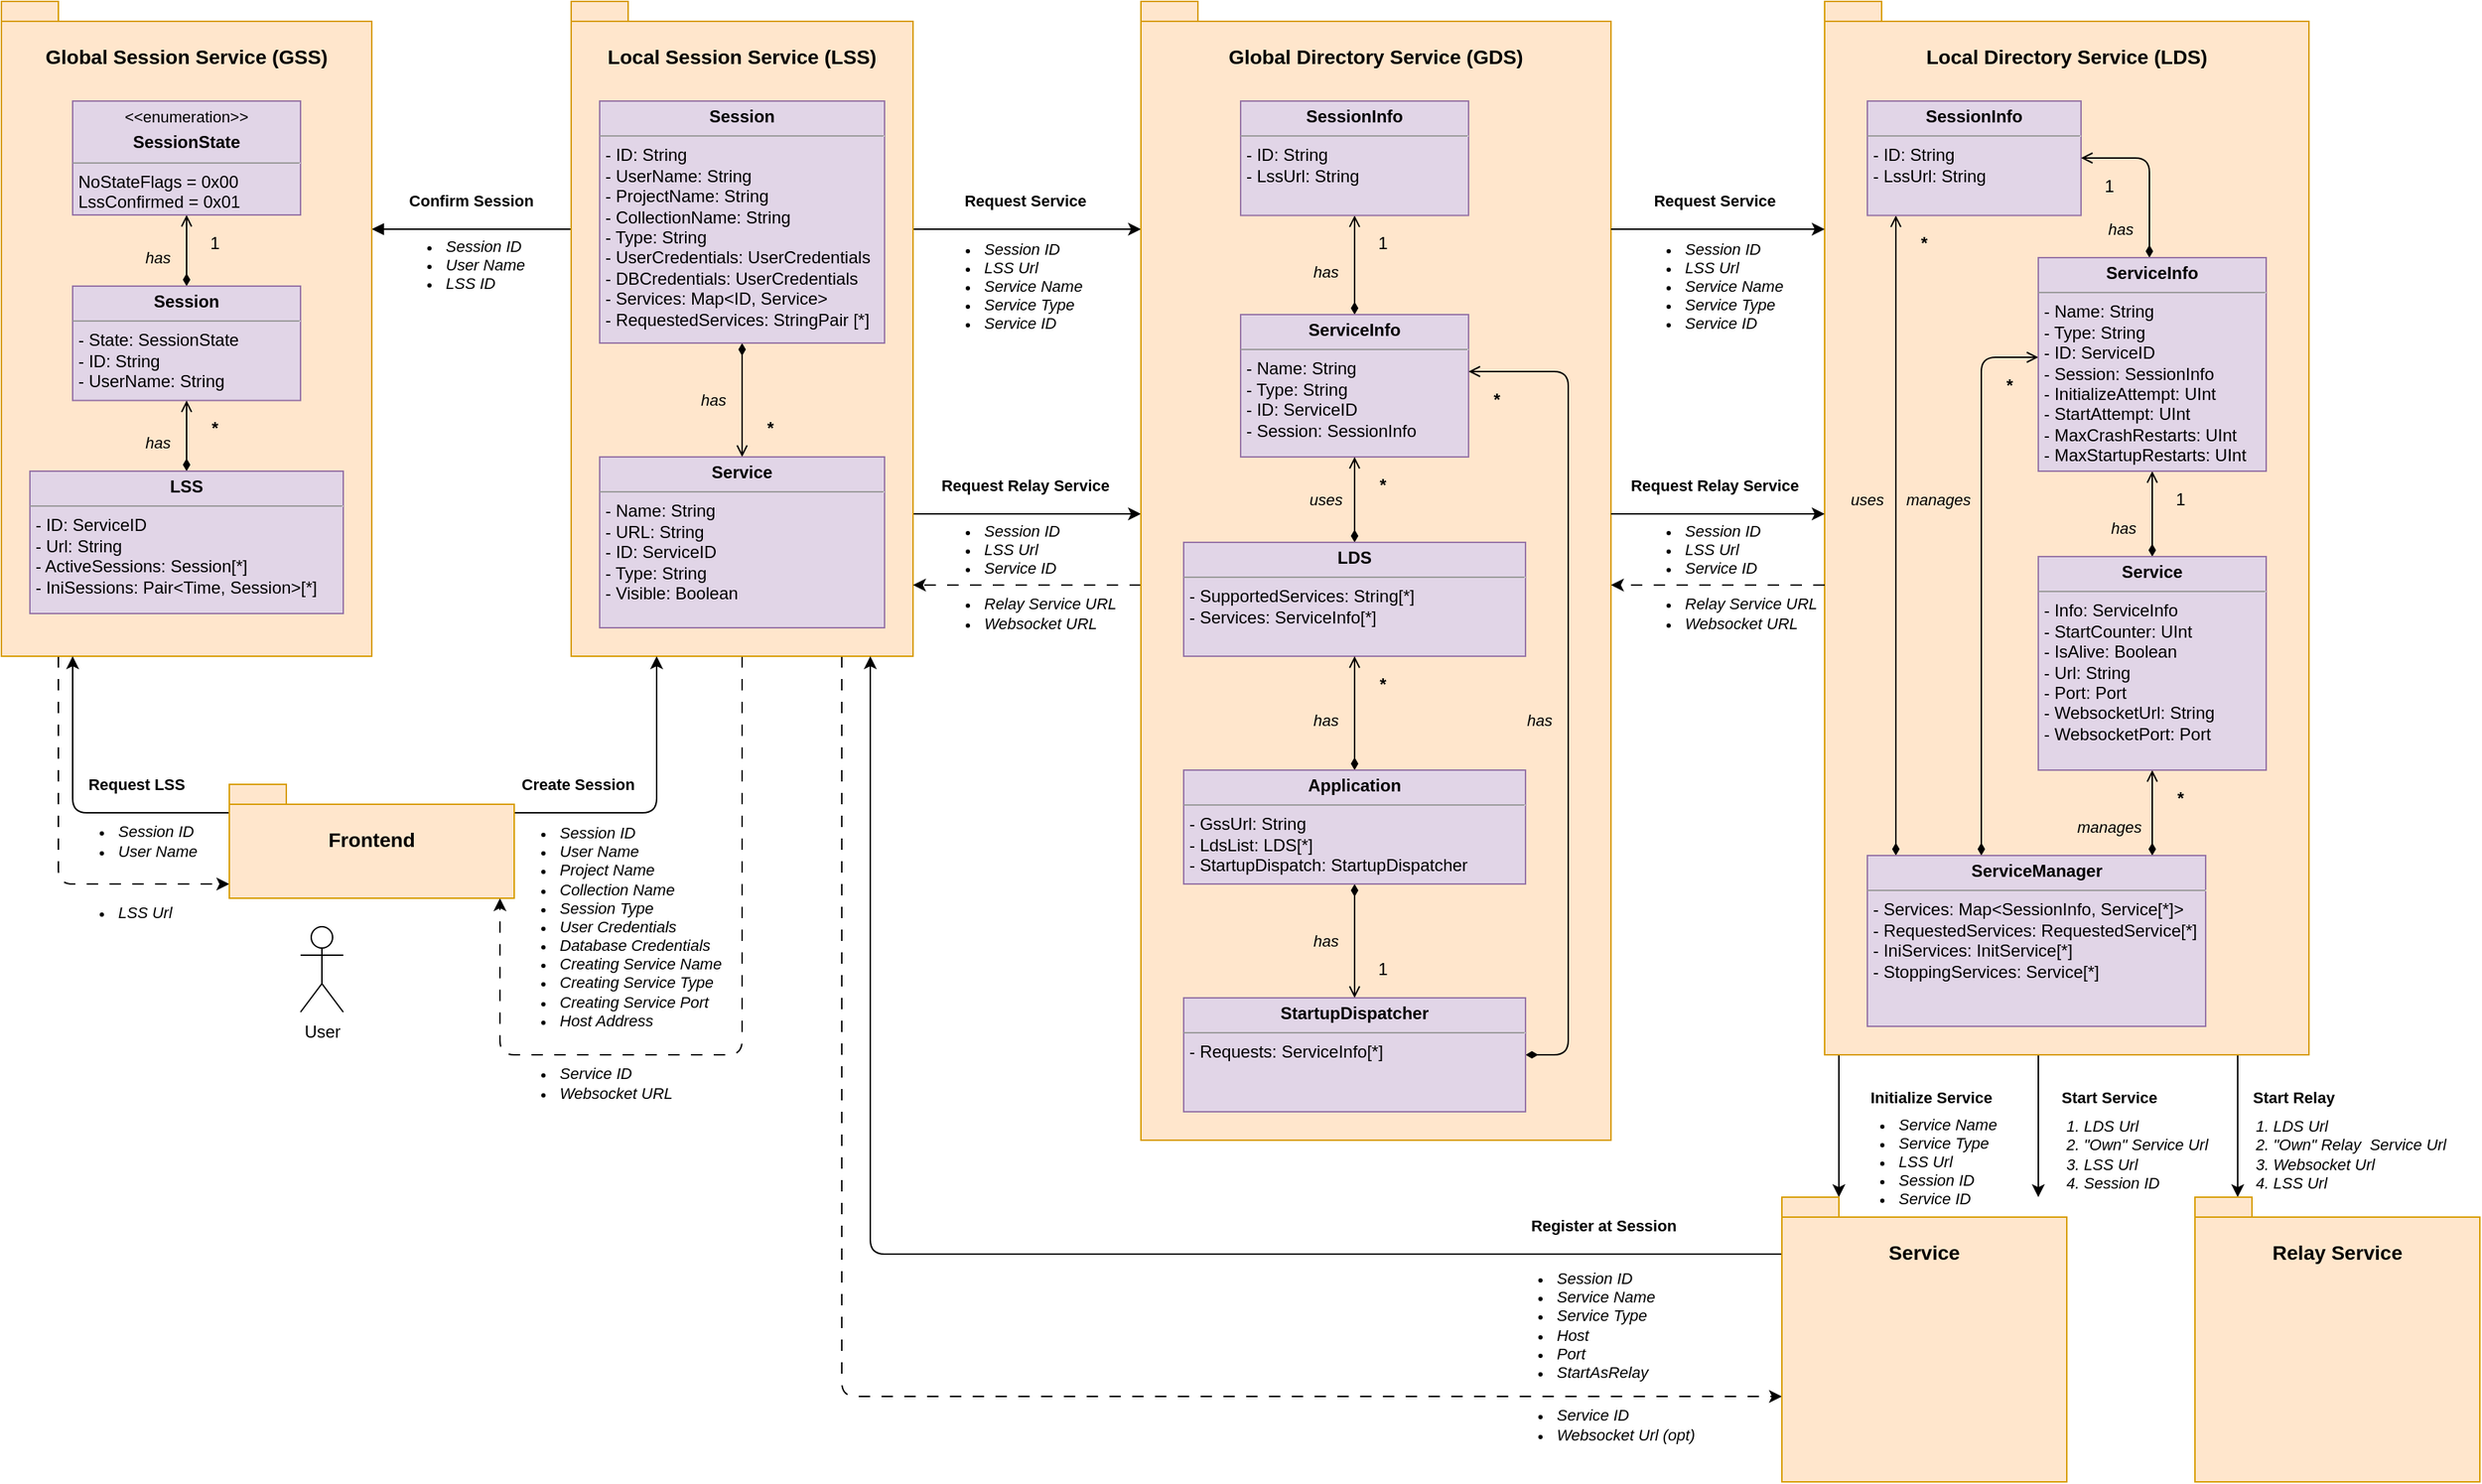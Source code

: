 <mxfile version="27.0.9">
  <diagram name="Page-1" id="Zl_I9-IAChLKUPDeEVS-">
    <mxGraphModel dx="2946" dy="1209" grid="1" gridSize="10" guides="1" tooltips="1" connect="1" arrows="1" fold="1" page="1" pageScale="1" pageWidth="1654" pageHeight="1169" math="0" shadow="0">
      <root>
        <mxCell id="0" />
        <mxCell id="1" parent="0" />
        <mxCell id="qYWw9UYQeMKu6ul-sRUe-88" style="edgeStyle=orthogonalEdgeStyle;rounded=0;orthogonalLoop=1;jettySize=auto;html=1;endArrow=block;endFill=1;" parent="1" source="qYWw9UYQeMKu6ul-sRUe-14" target="qYWw9UYQeMKu6ul-sRUe-49" edge="1">
          <mxGeometry relative="1" as="geometry">
            <Array as="points">
              <mxPoint x="370" y="200" />
              <mxPoint x="370" y="200" />
            </Array>
          </mxGeometry>
        </mxCell>
        <mxCell id="qYWw9UYQeMKu6ul-sRUe-102" style="edgeStyle=orthogonalEdgeStyle;rounded=0;orthogonalLoop=1;jettySize=auto;html=1;" parent="1" source="qYWw9UYQeMKu6ul-sRUe-14" target="qYWw9UYQeMKu6ul-sRUe-87" edge="1">
          <mxGeometry relative="1" as="geometry">
            <Array as="points">
              <mxPoint x="770" y="200" />
              <mxPoint x="770" y="200" />
            </Array>
          </mxGeometry>
        </mxCell>
        <mxCell id="qYWw9UYQeMKu6ul-sRUe-105" style="edgeStyle=orthogonalEdgeStyle;rounded=0;orthogonalLoop=1;jettySize=auto;html=1;" parent="1" source="qYWw9UYQeMKu6ul-sRUe-14" target="qYWw9UYQeMKu6ul-sRUe-87" edge="1">
          <mxGeometry relative="1" as="geometry">
            <Array as="points">
              <mxPoint x="780" y="400" />
              <mxPoint x="780" y="400" />
            </Array>
          </mxGeometry>
        </mxCell>
        <mxCell id="qYWw9UYQeMKu6ul-sRUe-110" style="edgeStyle=orthogonalEdgeStyle;rounded=1;orthogonalLoop=1;jettySize=auto;html=1;curved=0;dashed=1;dashPattern=8 8;" parent="1" source="qYWw9UYQeMKu6ul-sRUe-14" target="qYWw9UYQeMKu6ul-sRUe-93" edge="1">
          <mxGeometry relative="1" as="geometry">
            <Array as="points">
              <mxPoint x="560" y="780" />
              <mxPoint x="390" y="780" />
            </Array>
          </mxGeometry>
        </mxCell>
        <mxCell id="qYWw9UYQeMKu6ul-sRUe-140" style="edgeStyle=orthogonalEdgeStyle;rounded=1;orthogonalLoop=1;jettySize=auto;html=1;curved=0;dashed=1;dashPattern=8 8;" parent="1" source="qYWw9UYQeMKu6ul-sRUe-14" target="qYWw9UYQeMKu6ul-sRUe-116" edge="1">
          <mxGeometry relative="1" as="geometry">
            <Array as="points">
              <mxPoint x="630" y="1020" />
            </Array>
          </mxGeometry>
        </mxCell>
        <mxCell id="qYWw9UYQeMKu6ul-sRUe-14" value="&lt;h3&gt;Local Session Service (LSS)&lt;/h3&gt;" style="shape=folder;fontStyle=1;spacingTop=10;tabWidth=40;tabHeight=14;tabPosition=left;html=1;whiteSpace=wrap;connectable=1;allowArrows=1;rotatable=0;fillColor=#ffe6cc;strokeColor=#d79b00;container=1;align=center;verticalAlign=top;recursiveResize=0;" parent="1" vertex="1">
          <mxGeometry x="440" y="40" width="240" height="460" as="geometry">
            <mxRectangle x="320" y="360" width="90" height="40" as="alternateBounds" />
          </mxGeometry>
        </mxCell>
        <mxCell id="qYWw9UYQeMKu6ul-sRUe-12" style="edgeStyle=orthogonalEdgeStyle;rounded=0;orthogonalLoop=1;jettySize=auto;html=1;startArrow=diamondThin;startFill=1;endArrow=open;endFill=0;" parent="qYWw9UYQeMKu6ul-sRUe-14" source="qYWw9UYQeMKu6ul-sRUe-10" target="qYWw9UYQeMKu6ul-sRUe-11" edge="1">
          <mxGeometry relative="1" as="geometry" />
        </mxCell>
        <mxCell id="qYWw9UYQeMKu6ul-sRUe-10" value="&lt;p style=&quot;margin:0px;margin-top:4px;text-align:center;&quot;&gt;&lt;b&gt;Session&lt;/b&gt;&lt;/p&gt;&lt;hr size=&quot;1&quot;&gt;&lt;p style=&quot;margin:0px;margin-left:4px;&quot;&gt;- ID: String&lt;/p&gt;&lt;p style=&quot;margin:0px;margin-left:4px;&quot;&gt;- UserName: String&lt;/p&gt;&lt;p style=&quot;margin:0px;margin-left:4px;&quot;&gt;- ProjectName: String&lt;/p&gt;&lt;p style=&quot;margin:0px;margin-left:4px;&quot;&gt;- CollectionName: String&lt;/p&gt;&lt;p style=&quot;margin:0px;margin-left:4px;&quot;&gt;- Type: String&lt;/p&gt;&lt;p style=&quot;margin:0px;margin-left:4px;&quot;&gt;- UserCredentials: UserCredentials&lt;/p&gt;&lt;p style=&quot;margin:0px;margin-left:4px;&quot;&gt;- DBCredentials: UserCredentials&lt;/p&gt;&lt;p style=&quot;margin:0px;margin-left:4px;&quot;&gt;- Services: Map&amp;lt;ID, Service&amp;gt;&lt;/p&gt;&lt;p style=&quot;margin:0px;margin-left:4px;&quot;&gt;- RequestedServices: StringPair [*]&lt;/p&gt;" style="verticalAlign=top;align=left;overflow=fill;fontSize=12;fontFamily=Helvetica;html=1;fillColor=#e1d5e7;strokeColor=#9673a6;" parent="qYWw9UYQeMKu6ul-sRUe-14" vertex="1">
          <mxGeometry x="20" y="70" width="200" height="170" as="geometry" />
        </mxCell>
        <mxCell id="qYWw9UYQeMKu6ul-sRUe-11" value="&lt;p style=&quot;margin:0px;margin-top:4px;text-align:center;&quot;&gt;&lt;b&gt;Service&lt;/b&gt;&lt;/p&gt;&lt;hr size=&quot;1&quot;&gt;&lt;p style=&quot;margin:0px;margin-left:4px;&quot;&gt;- Name: String&lt;/p&gt;&lt;p style=&quot;margin:0px;margin-left:4px;&quot;&gt;- URL: String&lt;/p&gt;&lt;p style=&quot;margin:0px;margin-left:4px;&quot;&gt;- ID: ServiceID&lt;/p&gt;&lt;p style=&quot;margin:0px;margin-left:4px;&quot;&gt;- Type: String&lt;/p&gt;&lt;p style=&quot;margin:0px;margin-left:4px;&quot;&gt;- Visible: Boolean&lt;/p&gt;" style="verticalAlign=top;align=left;overflow=fill;fontSize=12;fontFamily=Helvetica;html=1;fillColor=#e1d5e7;strokeColor=#9673a6;" parent="qYWw9UYQeMKu6ul-sRUe-14" vertex="1">
          <mxGeometry x="20" y="320" width="200" height="120" as="geometry" />
        </mxCell>
        <mxCell id="qYWw9UYQeMKu6ul-sRUe-13" value="*" style="text;html=1;align=center;verticalAlign=middle;whiteSpace=wrap;rounded=0;fontStyle=1;connectable=0;allowArrows=0;" parent="qYWw9UYQeMKu6ul-sRUe-14" vertex="1">
          <mxGeometry x="120" y="280" width="40" height="40" as="geometry" />
        </mxCell>
        <mxCell id="qYWw9UYQeMKu6ul-sRUe-52" value="has" style="text;html=1;align=center;verticalAlign=middle;whiteSpace=wrap;rounded=0;fontStyle=2;fontSize=11;connectable=0;allowArrows=0;" parent="qYWw9UYQeMKu6ul-sRUe-14" vertex="1">
          <mxGeometry x="80" y="260" width="40" height="40" as="geometry" />
        </mxCell>
        <mxCell id="qYWw9UYQeMKu6ul-sRUe-128" style="edgeStyle=orthogonalEdgeStyle;rounded=0;orthogonalLoop=1;jettySize=auto;html=1;" parent="1" source="qYWw9UYQeMKu6ul-sRUe-17" target="qYWw9UYQeMKu6ul-sRUe-125" edge="1">
          <mxGeometry relative="1" as="geometry">
            <Array as="points">
              <mxPoint x="1610" y="830" />
              <mxPoint x="1610" y="830" />
            </Array>
          </mxGeometry>
        </mxCell>
        <mxCell id="qYWw9UYQeMKu6ul-sRUe-131" style="edgeStyle=orthogonalEdgeStyle;rounded=0;orthogonalLoop=1;jettySize=auto;html=1;" parent="1" target="qYWw9UYQeMKu6ul-sRUe-116" edge="1">
          <mxGeometry relative="1" as="geometry">
            <Array as="points">
              <mxPoint x="1470" y="830" />
              <mxPoint x="1470" y="830" />
            </Array>
            <mxPoint x="1470" y="780.0" as="sourcePoint" />
          </mxGeometry>
        </mxCell>
        <mxCell id="qYWw9UYQeMKu6ul-sRUe-134" style="edgeStyle=orthogonalEdgeStyle;rounded=0;orthogonalLoop=1;jettySize=auto;html=1;" parent="1" target="qYWw9UYQeMKu6ul-sRUe-116" edge="1">
          <mxGeometry relative="1" as="geometry">
            <Array as="points">
              <mxPoint x="1330" y="850" />
              <mxPoint x="1330" y="850" />
            </Array>
            <mxPoint x="1330" y="780.0" as="sourcePoint" />
          </mxGeometry>
        </mxCell>
        <mxCell id="qYWw9UYQeMKu6ul-sRUe-17" value="&lt;h3&gt;Local Directory Service (LDS)&lt;/h3&gt;" style="shape=folder;fontStyle=1;spacingTop=10;tabWidth=40;tabHeight=14;tabPosition=left;html=1;whiteSpace=wrap;connectable=1;allowArrows=1;rotatable=0;fillColor=#ffe6cc;strokeColor=#d79b00;container=1;align=center;verticalAlign=top;recursiveResize=0;" parent="1" vertex="1">
          <mxGeometry x="1320" y="40" width="340" height="740" as="geometry">
            <mxRectangle x="640" y="480" width="90" height="40" as="alternateBounds" />
          </mxGeometry>
        </mxCell>
        <mxCell id="qYWw9UYQeMKu6ul-sRUe-36" style="edgeStyle=orthogonalEdgeStyle;rounded=0;orthogonalLoop=1;jettySize=auto;html=1;endArrow=open;endFill=0;startArrow=diamondThin;startFill=1;" parent="qYWw9UYQeMKu6ul-sRUe-17" source="qYWw9UYQeMKu6ul-sRUe-16" target="qYWw9UYQeMKu6ul-sRUe-21" edge="1">
          <mxGeometry relative="1" as="geometry">
            <Array as="points">
              <mxPoint x="50" y="370" />
              <mxPoint x="50" y="370" />
            </Array>
          </mxGeometry>
        </mxCell>
        <mxCell id="qYWw9UYQeMKu6ul-sRUe-46" style="edgeStyle=orthogonalEdgeStyle;rounded=1;orthogonalLoop=1;jettySize=auto;html=1;curved=0;endArrow=open;endFill=0;startArrow=diamondThin;startFill=1;" parent="qYWw9UYQeMKu6ul-sRUe-17" source="qYWw9UYQeMKu6ul-sRUe-16" target="qYWw9UYQeMKu6ul-sRUe-20" edge="1">
          <mxGeometry relative="1" as="geometry">
            <Array as="points">
              <mxPoint x="230" y="560" />
              <mxPoint x="230" y="560" />
            </Array>
          </mxGeometry>
        </mxCell>
        <mxCell id="sDvyvLX_Nb_g6T9yKzD2-3" style="edgeStyle=orthogonalEdgeStyle;rounded=1;orthogonalLoop=1;jettySize=auto;html=1;curved=0;startArrow=diamondThin;startFill=1;endArrow=open;endFill=0;" parent="qYWw9UYQeMKu6ul-sRUe-17" source="qYWw9UYQeMKu6ul-sRUe-16" target="qYWw9UYQeMKu6ul-sRUe-22" edge="1">
          <mxGeometry relative="1" as="geometry">
            <Array as="points">
              <mxPoint x="110" y="250" />
            </Array>
          </mxGeometry>
        </mxCell>
        <mxCell id="qYWw9UYQeMKu6ul-sRUe-16" value="&lt;p style=&quot;margin:0px;margin-top:4px;text-align:center;&quot;&gt;&lt;b&gt;ServiceManager&lt;/b&gt;&lt;/p&gt;&lt;hr size=&quot;1&quot;&gt;&lt;p style=&quot;margin:0px;margin-left:4px;&quot;&gt;- Services: Map&amp;lt;SessionInfo, Service[*]&amp;gt;&lt;/p&gt;&lt;p style=&quot;margin:0px;margin-left:4px;&quot;&gt;- RequestedServices: RequestedService[*]&lt;/p&gt;&lt;p style=&quot;margin:0px;margin-left:4px;&quot;&gt;- IniServices: InitService[*]&lt;/p&gt;&lt;p style=&quot;margin:0px;margin-left:4px;&quot;&gt;- StoppingServices: Service[*]&lt;/p&gt;" style="verticalAlign=top;align=left;overflow=fill;fontSize=12;fontFamily=Helvetica;html=1;fillColor=#e1d5e7;strokeColor=#9673a6;" parent="qYWw9UYQeMKu6ul-sRUe-17" vertex="1">
          <mxGeometry x="30" y="600" width="237.5" height="120" as="geometry" />
        </mxCell>
        <mxCell id="qYWw9UYQeMKu6ul-sRUe-24" style="edgeStyle=orthogonalEdgeStyle;rounded=0;orthogonalLoop=1;jettySize=auto;html=1;startArrow=diamondThin;startFill=1;endArrow=open;endFill=0;" parent="qYWw9UYQeMKu6ul-sRUe-17" source="qYWw9UYQeMKu6ul-sRUe-20" target="qYWw9UYQeMKu6ul-sRUe-22" edge="1">
          <mxGeometry relative="1" as="geometry" />
        </mxCell>
        <mxCell id="qYWw9UYQeMKu6ul-sRUe-20" value="&lt;p style=&quot;margin:0px;margin-top:4px;text-align:center;&quot;&gt;&lt;b&gt;Service&lt;/b&gt;&lt;/p&gt;&lt;hr size=&quot;1&quot;&gt;&lt;p style=&quot;margin:0px;margin-left:4px;&quot;&gt;- Info: ServiceInfo&lt;/p&gt;&lt;p style=&quot;margin:0px;margin-left:4px;&quot;&gt;- StartCounter: UInt&lt;/p&gt;&lt;p style=&quot;margin:0px;margin-left:4px;&quot;&gt;- IsAlive: Boolean&lt;/p&gt;&lt;p style=&quot;margin:0px;margin-left:4px;&quot;&gt;- Url: String&lt;/p&gt;&lt;p style=&quot;margin:0px;margin-left:4px;&quot;&gt;- Port: Port&lt;/p&gt;&lt;p style=&quot;margin:0px;margin-left:4px;&quot;&gt;- WebsocketUrl: String&lt;/p&gt;&lt;p style=&quot;margin:0px;margin-left:4px;&quot;&gt;- WebsocketPort: Port&lt;/p&gt;" style="verticalAlign=top;align=left;overflow=fill;fontSize=12;fontFamily=Helvetica;html=1;fillColor=#e1d5e7;strokeColor=#9673a6;" parent="qYWw9UYQeMKu6ul-sRUe-17" vertex="1">
          <mxGeometry x="150" y="390.0" width="160" height="150" as="geometry" />
        </mxCell>
        <mxCell id="qYWw9UYQeMKu6ul-sRUe-21" value="&lt;p style=&quot;margin:0px;margin-top:4px;text-align:center;&quot;&gt;&lt;b&gt;SessionInfo&lt;/b&gt;&lt;/p&gt;&lt;hr size=&quot;1&quot;&gt;&lt;p style=&quot;margin:0px;margin-left:4px;&quot;&gt;- ID: String&lt;/p&gt;&lt;p style=&quot;margin:0px;margin-left:4px;&quot;&gt;- LssUrl: String&lt;/p&gt;" style="verticalAlign=top;align=left;overflow=fill;fontSize=12;fontFamily=Helvetica;html=1;fillColor=#e1d5e7;strokeColor=#9673a6;" parent="qYWw9UYQeMKu6ul-sRUe-17" vertex="1">
          <mxGeometry x="30" y="70" width="150" height="80.33" as="geometry" />
        </mxCell>
        <mxCell id="sDvyvLX_Nb_g6T9yKzD2-1" style="edgeStyle=orthogonalEdgeStyle;rounded=1;orthogonalLoop=1;jettySize=auto;html=1;curved=0;startArrow=diamondThin;startFill=1;endArrow=open;endFill=0;" parent="qYWw9UYQeMKu6ul-sRUe-17" source="qYWw9UYQeMKu6ul-sRUe-22" target="qYWw9UYQeMKu6ul-sRUe-21" edge="1">
          <mxGeometry relative="1" as="geometry">
            <Array as="points">
              <mxPoint x="228" y="110" />
            </Array>
          </mxGeometry>
        </mxCell>
        <mxCell id="qYWw9UYQeMKu6ul-sRUe-22" value="&lt;p style=&quot;margin:0px;margin-top:4px;text-align:center;&quot;&gt;&lt;b&gt;ServiceInfo&lt;/b&gt;&lt;/p&gt;&lt;hr size=&quot;1&quot;&gt;&lt;p style=&quot;margin:0px;margin-left:4px;&quot;&gt;- Name: String&lt;/p&gt;&lt;p style=&quot;margin:0px;margin-left:4px;&quot;&gt;- Type: String&lt;/p&gt;&lt;p style=&quot;margin:0px;margin-left:4px;&quot;&gt;- ID: ServiceID&lt;/p&gt;&lt;p style=&quot;margin:0px;margin-left:4px;&quot;&gt;- Session: SessionInfo&lt;/p&gt;&lt;p style=&quot;margin:0px;margin-left:4px;&quot;&gt;- InitializeAttempt: UInt&lt;/p&gt;&lt;p style=&quot;margin:0px;margin-left:4px;&quot;&gt;- StartAttempt: UInt&lt;/p&gt;&lt;p style=&quot;margin:0px;margin-left:4px;&quot;&gt;- MaxCrashRestarts: UInt&lt;/p&gt;&lt;p style=&quot;margin:0px;margin-left:4px;&quot;&gt;- MaxStartupRestarts: UInt&lt;/p&gt;" style="verticalAlign=top;align=left;overflow=fill;fontSize=12;fontFamily=Helvetica;html=1;fillColor=#e1d5e7;strokeColor=#9673a6;" parent="qYWw9UYQeMKu6ul-sRUe-17" vertex="1">
          <mxGeometry x="150" y="180" width="160" height="150" as="geometry" />
        </mxCell>
        <mxCell id="qYWw9UYQeMKu6ul-sRUe-32" value="has" style="text;html=1;align=center;verticalAlign=middle;whiteSpace=wrap;rounded=0;fontStyle=2;fontSize=11;connectable=0;allowArrows=0;" parent="qYWw9UYQeMKu6ul-sRUe-17" vertex="1">
          <mxGeometry x="187.5" y="140.0" width="40" height="40" as="geometry" />
        </mxCell>
        <mxCell id="qYWw9UYQeMKu6ul-sRUe-35" value="1" style="text;html=1;align=center;verticalAlign=middle;whiteSpace=wrap;rounded=0;connectable=0;allowArrows=0;" parent="qYWw9UYQeMKu6ul-sRUe-17" vertex="1">
          <mxGeometry x="180" y="110.33" width="40" height="40" as="geometry" />
        </mxCell>
        <mxCell id="qYWw9UYQeMKu6ul-sRUe-38" value="uses" style="text;html=1;align=center;verticalAlign=middle;whiteSpace=wrap;rounded=0;fontStyle=2;fontSize=11;connectable=0;allowArrows=0;" parent="qYWw9UYQeMKu6ul-sRUe-17" vertex="1">
          <mxGeometry x="10" y="330.0" width="40" height="40" as="geometry" />
        </mxCell>
        <mxCell id="qYWw9UYQeMKu6ul-sRUe-39" value="*" style="text;html=1;align=center;verticalAlign=middle;whiteSpace=wrap;rounded=0;fontStyle=1;connectable=0;allowArrows=0;" parent="qYWw9UYQeMKu6ul-sRUe-17" vertex="1">
          <mxGeometry x="50" y="150.33" width="40" height="40" as="geometry" />
        </mxCell>
        <mxCell id="qYWw9UYQeMKu6ul-sRUe-47" value="*" style="text;html=1;align=center;verticalAlign=middle;whiteSpace=wrap;rounded=0;fontStyle=1;connectable=0;allowArrows=0;" parent="qYWw9UYQeMKu6ul-sRUe-17" vertex="1">
          <mxGeometry x="230" y="540.0" width="40" height="40" as="geometry" />
        </mxCell>
        <mxCell id="qYWw9UYQeMKu6ul-sRUe-48" value="manages" style="text;html=1;align=center;verticalAlign=middle;whiteSpace=wrap;rounded=0;fontStyle=2;fontSize=11;connectable=0;allowArrows=0;" parent="qYWw9UYQeMKu6ul-sRUe-17" vertex="1">
          <mxGeometry x="170" y="560.0" width="60" height="40" as="geometry" />
        </mxCell>
        <mxCell id="sDvyvLX_Nb_g6T9yKzD2-4" value="manages" style="text;html=1;align=center;verticalAlign=middle;whiteSpace=wrap;rounded=0;fontStyle=2;fontSize=11;connectable=0;allowArrows=0;" parent="qYWw9UYQeMKu6ul-sRUe-17" vertex="1">
          <mxGeometry x="50" y="330.0" width="60" height="40" as="geometry" />
        </mxCell>
        <mxCell id="sDvyvLX_Nb_g6T9yKzD2-5" value="*" style="text;html=1;align=center;verticalAlign=middle;whiteSpace=wrap;rounded=0;fontStyle=1;connectable=0;allowArrows=0;" parent="qYWw9UYQeMKu6ul-sRUe-17" vertex="1">
          <mxGeometry x="110" y="250.0" width="40" height="40" as="geometry" />
        </mxCell>
        <mxCell id="sDvyvLX_Nb_g6T9yKzD2-7" value="1" style="text;html=1;align=center;verticalAlign=middle;whiteSpace=wrap;rounded=0;connectable=0;allowArrows=0;" parent="qYWw9UYQeMKu6ul-sRUe-17" vertex="1">
          <mxGeometry x="230" y="330.0" width="40" height="40" as="geometry" />
        </mxCell>
        <mxCell id="sDvyvLX_Nb_g6T9yKzD2-8" value="has" style="text;html=1;align=center;verticalAlign=middle;whiteSpace=wrap;rounded=0;fontStyle=2;fontSize=11;connectable=0;allowArrows=0;" parent="qYWw9UYQeMKu6ul-sRUe-17" vertex="1">
          <mxGeometry x="190" y="350.0" width="40" height="40" as="geometry" />
        </mxCell>
        <mxCell id="qYWw9UYQeMKu6ul-sRUe-108" style="edgeStyle=orthogonalEdgeStyle;rounded=1;orthogonalLoop=1;jettySize=auto;html=1;curved=0;dashed=1;dashPattern=8 8;" parent="1" source="qYWw9UYQeMKu6ul-sRUe-49" target="qYWw9UYQeMKu6ul-sRUe-93" edge="1">
          <mxGeometry relative="1" as="geometry">
            <Array as="points">
              <mxPoint x="80" y="660" />
            </Array>
          </mxGeometry>
        </mxCell>
        <mxCell id="qYWw9UYQeMKu6ul-sRUe-49" value="&lt;h3&gt;Global Session Service (GSS)&lt;/h3&gt;" style="shape=folder;fontStyle=1;spacingTop=10;tabWidth=40;tabHeight=14;tabPosition=left;html=1;whiteSpace=wrap;connectable=1;allowArrows=1;rotatable=0;fillColor=#ffe6cc;strokeColor=#d79b00;container=1;align=center;verticalAlign=top;recursiveResize=0;" parent="1" vertex="1">
          <mxGeometry x="40" y="40" width="260" height="460" as="geometry">
            <mxRectangle x="640" y="480" width="90" height="40" as="alternateBounds" />
          </mxGeometry>
        </mxCell>
        <mxCell id="qYWw9UYQeMKu6ul-sRUe-53" style="edgeStyle=orthogonalEdgeStyle;rounded=0;orthogonalLoop=1;jettySize=auto;html=1;endArrow=open;endFill=0;startArrow=diamondThin;startFill=1;" parent="qYWw9UYQeMKu6ul-sRUe-49" source="qYWw9UYQeMKu6ul-sRUe-50" target="qYWw9UYQeMKu6ul-sRUe-51" edge="1">
          <mxGeometry relative="1" as="geometry" />
        </mxCell>
        <mxCell id="qYWw9UYQeMKu6ul-sRUe-50" value="&lt;p style=&quot;margin:0px;margin-top:4px;text-align:center;&quot;&gt;&lt;b&gt;Session&lt;/b&gt;&lt;/p&gt;&lt;hr size=&quot;1&quot;&gt;&lt;p style=&quot;margin:0px;margin-left:4px;&quot;&gt;- State: SessionState&lt;/p&gt;&lt;p style=&quot;margin:0px;margin-left:4px;&quot;&gt;- ID: String&lt;/p&gt;&lt;p style=&quot;margin:0px;margin-left:4px;&quot;&gt;- UserName: String&lt;/p&gt;" style="verticalAlign=top;align=left;overflow=fill;fontSize=12;fontFamily=Helvetica;html=1;fillColor=#e1d5e7;strokeColor=#9673a6;" parent="qYWw9UYQeMKu6ul-sRUe-49" vertex="1">
          <mxGeometry x="50" y="200.0" width="160" height="80.33" as="geometry" />
        </mxCell>
        <mxCell id="qYWw9UYQeMKu6ul-sRUe-51" value="&lt;p style=&quot;margin:0px;margin-top:4px;text-align:center;&quot;&gt;&lt;span style=&quot;background-color: initial;&quot;&gt;&lt;font style=&quot;font-size: 11px;&quot;&gt;&amp;lt;&amp;lt;enumeration&amp;gt;&amp;gt;&lt;/font&gt;&lt;/span&gt;&lt;/p&gt;&lt;p style=&quot;margin:0px;margin-top:4px;text-align:center;&quot;&gt;&lt;b&gt;SessionState&lt;/b&gt;&lt;/p&gt;&lt;hr size=&quot;1&quot;&gt;&lt;p style=&quot;margin:0px;margin-left:4px;&quot;&gt;NoStateFlags = 0x00&lt;/p&gt;&lt;p style=&quot;margin:0px;margin-left:4px;&quot;&gt;LssConfirmed = 0x01&lt;/p&gt;" style="verticalAlign=top;align=left;overflow=fill;fontSize=12;fontFamily=Helvetica;html=1;fillColor=#e1d5e7;strokeColor=#9673a6;rounded=0;" parent="qYWw9UYQeMKu6ul-sRUe-49" vertex="1">
          <mxGeometry x="50" y="70" width="160" height="80" as="geometry" />
        </mxCell>
        <mxCell id="qYWw9UYQeMKu6ul-sRUe-54" value="1" style="text;html=1;align=center;verticalAlign=middle;whiteSpace=wrap;rounded=0;connectable=0;allowArrows=0;" parent="qYWw9UYQeMKu6ul-sRUe-49" vertex="1">
          <mxGeometry x="130" y="150" width="40" height="40" as="geometry" />
        </mxCell>
        <mxCell id="qYWw9UYQeMKu6ul-sRUe-55" value="has" style="text;html=1;align=center;verticalAlign=middle;whiteSpace=wrap;rounded=0;fontStyle=2;fontSize=11;connectable=0;allowArrows=0;" parent="qYWw9UYQeMKu6ul-sRUe-49" vertex="1">
          <mxGeometry x="90" y="160" width="40" height="40" as="geometry" />
        </mxCell>
        <mxCell id="qYWw9UYQeMKu6ul-sRUe-57" style="edgeStyle=orthogonalEdgeStyle;rounded=0;orthogonalLoop=1;jettySize=auto;html=1;endArrow=open;endFill=0;startArrow=diamondThin;startFill=1;" parent="qYWw9UYQeMKu6ul-sRUe-49" source="qYWw9UYQeMKu6ul-sRUe-56" target="qYWw9UYQeMKu6ul-sRUe-50" edge="1">
          <mxGeometry relative="1" as="geometry" />
        </mxCell>
        <mxCell id="qYWw9UYQeMKu6ul-sRUe-56" value="&lt;p style=&quot;margin:0px;margin-top:4px;text-align:center;&quot;&gt;&lt;b&gt;LSS&lt;/b&gt;&lt;/p&gt;&lt;hr size=&quot;1&quot;&gt;&lt;p style=&quot;margin:0px;margin-left:4px;&quot;&gt;- ID: ServiceID&lt;/p&gt;&lt;p style=&quot;margin:0px;margin-left:4px;&quot;&gt;- Url: String&lt;/p&gt;&lt;p style=&quot;margin:0px;margin-left:4px;&quot;&gt;- ActiveSessions: Session[*]&lt;/p&gt;&lt;p style=&quot;margin:0px;margin-left:4px;&quot;&gt;- IniSessions: Pair&amp;lt;Time, Session&amp;gt;[*]&lt;/p&gt;" style="verticalAlign=top;align=left;overflow=fill;fontSize=12;fontFamily=Helvetica;html=1;fillColor=#e1d5e7;strokeColor=#9673a6;" parent="qYWw9UYQeMKu6ul-sRUe-49" vertex="1">
          <mxGeometry x="20" y="330" width="220" height="100" as="geometry" />
        </mxCell>
        <mxCell id="qYWw9UYQeMKu6ul-sRUe-58" value="has" style="text;html=1;align=center;verticalAlign=middle;whiteSpace=wrap;rounded=0;fontStyle=2;fontSize=11;connectable=0;allowArrows=0;" parent="qYWw9UYQeMKu6ul-sRUe-49" vertex="1">
          <mxGeometry x="90" y="290" width="40" height="40" as="geometry" />
        </mxCell>
        <mxCell id="qYWw9UYQeMKu6ul-sRUe-59" value="*" style="text;html=1;align=center;verticalAlign=middle;whiteSpace=wrap;rounded=0;fontStyle=1;connectable=0;allowArrows=0;" parent="qYWw9UYQeMKu6ul-sRUe-49" vertex="1">
          <mxGeometry x="130" y="280.33" width="40" height="40" as="geometry" />
        </mxCell>
        <mxCell id="qYWw9UYQeMKu6ul-sRUe-114" style="edgeStyle=orthogonalEdgeStyle;rounded=0;orthogonalLoop=1;jettySize=auto;html=1;dashed=1;dashPattern=8 8;" parent="1" source="qYWw9UYQeMKu6ul-sRUe-87" target="qYWw9UYQeMKu6ul-sRUe-14" edge="1">
          <mxGeometry relative="1" as="geometry">
            <Array as="points">
              <mxPoint x="830" y="450" />
              <mxPoint x="830" y="450" />
            </Array>
          </mxGeometry>
        </mxCell>
        <mxCell id="qYWw9UYQeMKu6ul-sRUe-87" value="&lt;h3&gt;Global Directory Service (GDS)&lt;/h3&gt;" style="shape=folder;fontStyle=1;spacingTop=10;tabWidth=40;tabHeight=14;tabPosition=left;html=1;whiteSpace=wrap;connectable=1;allowArrows=1;rotatable=0;fillColor=#ffe6cc;strokeColor=#d79b00;container=1;align=center;verticalAlign=top;recursiveResize=0;treeFolding=0;" parent="1" vertex="1">
          <mxGeometry x="840" y="40" width="330" height="800" as="geometry">
            <mxRectangle x="640" y="480" width="90" height="40" as="alternateBounds" />
          </mxGeometry>
        </mxCell>
        <mxCell id="R8Z1bKz5aa877HbmtHQx-1" style="edgeStyle=orthogonalEdgeStyle;rounded=0;orthogonalLoop=1;jettySize=auto;html=1;endArrow=open;endFill=0;startArrow=diamondThin;startFill=1;" parent="qYWw9UYQeMKu6ul-sRUe-87" source="qYWw9UYQeMKu6ul-sRUe-61" target="qYWw9UYQeMKu6ul-sRUe-62" edge="1">
          <mxGeometry relative="1" as="geometry" />
        </mxCell>
        <mxCell id="qYWw9UYQeMKu6ul-sRUe-61" value="&lt;p style=&quot;margin:0px;margin-top:4px;text-align:center;&quot;&gt;&lt;b&gt;ServiceInfo&lt;/b&gt;&lt;/p&gt;&lt;hr size=&quot;1&quot;&gt;&lt;p style=&quot;margin:0px;margin-left:4px;&quot;&gt;- Name: String&lt;/p&gt;&lt;p style=&quot;margin:0px;margin-left:4px;&quot;&gt;- Type: String&lt;/p&gt;&lt;p style=&quot;margin:0px;margin-left:4px;&quot;&gt;- ID: ServiceID&lt;/p&gt;&lt;p style=&quot;margin:0px;margin-left:4px;&quot;&gt;- Session: SessionInfo&lt;/p&gt;" style="verticalAlign=top;align=left;overflow=fill;fontSize=12;fontFamily=Helvetica;html=1;fillColor=#e1d5e7;strokeColor=#9673a6;" parent="qYWw9UYQeMKu6ul-sRUe-87" vertex="1">
          <mxGeometry x="70" y="220" width="160" height="100" as="geometry" />
        </mxCell>
        <mxCell id="qYWw9UYQeMKu6ul-sRUe-62" value="&lt;p style=&quot;margin:0px;margin-top:4px;text-align:center;&quot;&gt;&lt;b&gt;SessionInfo&lt;/b&gt;&lt;/p&gt;&lt;hr size=&quot;1&quot;&gt;&lt;p style=&quot;margin:0px;margin-left:4px;&quot;&gt;- ID: String&lt;/p&gt;&lt;p style=&quot;margin:0px;margin-left:4px;&quot;&gt;- Lss&lt;span style=&quot;background-color: transparent; color: light-dark(rgb(0, 0, 0), rgb(255, 255, 255));&quot;&gt;Url: String&lt;/span&gt;&lt;/p&gt;" style="verticalAlign=top;align=left;overflow=fill;fontSize=12;fontFamily=Helvetica;html=1;fillColor=#e1d5e7;strokeColor=#9673a6;" parent="qYWw9UYQeMKu6ul-sRUe-87" vertex="1">
          <mxGeometry x="70" y="70.0" width="160" height="80.33" as="geometry" />
        </mxCell>
        <mxCell id="qYWw9UYQeMKu6ul-sRUe-70" style="edgeStyle=orthogonalEdgeStyle;rounded=0;orthogonalLoop=1;jettySize=auto;html=1;endArrow=open;endFill=0;startArrow=diamondThin;startFill=1;" parent="qYWw9UYQeMKu6ul-sRUe-87" source="qYWw9UYQeMKu6ul-sRUe-64" target="qYWw9UYQeMKu6ul-sRUe-61" edge="1">
          <mxGeometry relative="1" as="geometry">
            <Array as="points">
              <mxPoint x="150" y="340" />
              <mxPoint x="150" y="340" />
            </Array>
          </mxGeometry>
        </mxCell>
        <mxCell id="qYWw9UYQeMKu6ul-sRUe-64" value="&lt;p style=&quot;margin:0px;margin-top:4px;text-align:center;&quot;&gt;&lt;b&gt;LDS&lt;/b&gt;&lt;/p&gt;&lt;hr size=&quot;1&quot;&gt;&lt;p style=&quot;margin:0px;margin-left:4px;&quot;&gt;- SupportedServices: String[*]&lt;/p&gt;&lt;p style=&quot;margin:0px;margin-left:4px;&quot;&gt;- Services: ServiceInfo[*]&lt;/p&gt;" style="verticalAlign=top;align=left;overflow=fill;fontSize=12;fontFamily=Helvetica;html=1;fillColor=#e1d5e7;strokeColor=#9673a6;" parent="qYWw9UYQeMKu6ul-sRUe-87" vertex="1">
          <mxGeometry x="30" y="380" width="240" height="80" as="geometry" />
        </mxCell>
        <mxCell id="qYWw9UYQeMKu6ul-sRUe-72" style="edgeStyle=orthogonalEdgeStyle;rounded=0;orthogonalLoop=1;jettySize=auto;html=1;endArrow=open;endFill=0;startArrow=diamondThin;startFill=1;" parent="qYWw9UYQeMKu6ul-sRUe-87" source="qYWw9UYQeMKu6ul-sRUe-65" target="qYWw9UYQeMKu6ul-sRUe-66" edge="1">
          <mxGeometry relative="1" as="geometry" />
        </mxCell>
        <mxCell id="qYWw9UYQeMKu6ul-sRUe-75" style="edgeStyle=orthogonalEdgeStyle;rounded=0;orthogonalLoop=1;jettySize=auto;html=1;endArrow=open;endFill=0;startArrow=diamondThin;startFill=1;" parent="qYWw9UYQeMKu6ul-sRUe-87" source="qYWw9UYQeMKu6ul-sRUe-65" target="qYWw9UYQeMKu6ul-sRUe-64" edge="1">
          <mxGeometry relative="1" as="geometry" />
        </mxCell>
        <mxCell id="qYWw9UYQeMKu6ul-sRUe-65" value="&lt;p style=&quot;margin:0px;margin-top:4px;text-align:center;&quot;&gt;&lt;b&gt;Application&lt;/b&gt;&lt;/p&gt;&lt;hr size=&quot;1&quot;&gt;&lt;p style=&quot;margin:0px;margin-left:4px;&quot;&gt;- GssUrl: String&lt;/p&gt;&lt;p style=&quot;margin:0px;margin-left:4px;&quot;&gt;- LdsList: LDS[*]&lt;/p&gt;&lt;p style=&quot;margin:0px;margin-left:4px;&quot;&gt;- StartupDispatch: StartupDispatcher&lt;/p&gt;" style="verticalAlign=top;align=left;overflow=fill;fontSize=12;fontFamily=Helvetica;html=1;fillColor=#e1d5e7;strokeColor=#9673a6;" parent="qYWw9UYQeMKu6ul-sRUe-87" vertex="1">
          <mxGeometry x="30" y="540" width="240" height="80" as="geometry" />
        </mxCell>
        <mxCell id="qYWw9UYQeMKu6ul-sRUe-76" style="edgeStyle=orthogonalEdgeStyle;rounded=1;orthogonalLoop=1;jettySize=auto;html=1;curved=0;endArrow=open;endFill=0;startArrow=diamondThin;startFill=1;" parent="qYWw9UYQeMKu6ul-sRUe-87" source="qYWw9UYQeMKu6ul-sRUe-66" target="qYWw9UYQeMKu6ul-sRUe-61" edge="1">
          <mxGeometry relative="1" as="geometry">
            <Array as="points">
              <mxPoint x="300" y="740" />
              <mxPoint x="300" y="260" />
            </Array>
            <mxPoint x="350" y="300" as="targetPoint" />
          </mxGeometry>
        </mxCell>
        <mxCell id="qYWw9UYQeMKu6ul-sRUe-66" value="&lt;p style=&quot;margin:0px;margin-top:4px;text-align:center;&quot;&gt;&lt;b&gt;StartupDispatcher&lt;/b&gt;&lt;/p&gt;&lt;hr size=&quot;1&quot;&gt;&lt;p style=&quot;margin:0px;margin-left:4px;&quot;&gt;- Requests: ServiceInfo[*]&lt;/p&gt;" style="verticalAlign=top;align=left;overflow=fill;fontSize=12;fontFamily=Helvetica;html=1;fillColor=#e1d5e7;strokeColor=#9673a6;" parent="qYWw9UYQeMKu6ul-sRUe-87" vertex="1">
          <mxGeometry x="30" y="700" width="240" height="80" as="geometry" />
        </mxCell>
        <mxCell id="qYWw9UYQeMKu6ul-sRUe-73" value="has" style="text;html=1;align=center;verticalAlign=middle;whiteSpace=wrap;rounded=0;fontStyle=2;fontSize=11;connectable=0;allowArrows=0;" parent="qYWw9UYQeMKu6ul-sRUe-87" vertex="1">
          <mxGeometry x="110" y="640" width="40" height="40" as="geometry" />
        </mxCell>
        <mxCell id="qYWw9UYQeMKu6ul-sRUe-74" value="1" style="text;html=1;align=center;verticalAlign=middle;whiteSpace=wrap;rounded=0;connectable=0;allowArrows=0;" parent="qYWw9UYQeMKu6ul-sRUe-87" vertex="1">
          <mxGeometry x="150" y="660" width="40" height="40" as="geometry" />
        </mxCell>
        <mxCell id="qYWw9UYQeMKu6ul-sRUe-77" value="*" style="text;html=1;align=center;verticalAlign=middle;whiteSpace=wrap;rounded=0;fontStyle=1;connectable=0;allowArrows=0;" parent="qYWw9UYQeMKu6ul-sRUe-87" vertex="1">
          <mxGeometry x="150" y="460" width="40" height="40" as="geometry" />
        </mxCell>
        <mxCell id="qYWw9UYQeMKu6ul-sRUe-78" value="has" style="text;html=1;align=center;verticalAlign=middle;whiteSpace=wrap;rounded=0;fontStyle=2;fontSize=11;connectable=0;allowArrows=0;" parent="qYWw9UYQeMKu6ul-sRUe-87" vertex="1">
          <mxGeometry x="110" y="484.5" width="40" height="40" as="geometry" />
        </mxCell>
        <mxCell id="qYWw9UYQeMKu6ul-sRUe-79" value="uses" style="text;html=1;align=center;verticalAlign=middle;whiteSpace=wrap;rounded=0;fontStyle=2;fontSize=11;connectable=0;allowArrows=0;" parent="qYWw9UYQeMKu6ul-sRUe-87" vertex="1">
          <mxGeometry x="110" y="330" width="40" height="40" as="geometry" />
        </mxCell>
        <mxCell id="qYWw9UYQeMKu6ul-sRUe-80" value="*" style="text;html=1;align=center;verticalAlign=middle;whiteSpace=wrap;rounded=0;fontStyle=1;connectable=0;allowArrows=0;" parent="qYWw9UYQeMKu6ul-sRUe-87" vertex="1">
          <mxGeometry x="150" y="320" width="40" height="40" as="geometry" />
        </mxCell>
        <mxCell id="qYWw9UYQeMKu6ul-sRUe-84" value="has" style="text;html=1;align=center;verticalAlign=middle;whiteSpace=wrap;rounded=0;fontStyle=2;fontSize=11;connectable=0;allowArrows=0;" parent="qYWw9UYQeMKu6ul-sRUe-87" vertex="1">
          <mxGeometry x="110" y="170" width="40" height="40" as="geometry" />
        </mxCell>
        <mxCell id="R8Z1bKz5aa877HbmtHQx-2" value="1" style="text;html=1;align=center;verticalAlign=middle;whiteSpace=wrap;rounded=0;connectable=0;allowArrows=0;" parent="qYWw9UYQeMKu6ul-sRUe-87" vertex="1">
          <mxGeometry x="150" y="150.33" width="40" height="40" as="geometry" />
        </mxCell>
        <mxCell id="R8Z1bKz5aa877HbmtHQx-3" value="*" style="text;html=1;align=center;verticalAlign=middle;whiteSpace=wrap;rounded=0;fontStyle=1;connectable=0;allowArrows=0;" parent="qYWw9UYQeMKu6ul-sRUe-87" vertex="1">
          <mxGeometry x="230" y="260" width="40" height="40" as="geometry" />
        </mxCell>
        <mxCell id="R8Z1bKz5aa877HbmtHQx-4" value="has" style="text;html=1;align=center;verticalAlign=middle;whiteSpace=wrap;rounded=0;fontStyle=2;fontSize=11;connectable=0;allowArrows=0;" parent="qYWw9UYQeMKu6ul-sRUe-87" vertex="1">
          <mxGeometry x="260" y="484.5" width="40" height="40" as="geometry" />
        </mxCell>
        <mxCell id="qYWw9UYQeMKu6ul-sRUe-94" style="edgeStyle=orthogonalEdgeStyle;rounded=1;orthogonalLoop=1;jettySize=auto;html=1;curved=0;" parent="1" source="qYWw9UYQeMKu6ul-sRUe-93" target="qYWw9UYQeMKu6ul-sRUe-49" edge="1">
          <mxGeometry relative="1" as="geometry">
            <Array as="points">
              <mxPoint x="90" y="610" />
            </Array>
          </mxGeometry>
        </mxCell>
        <mxCell id="qYWw9UYQeMKu6ul-sRUe-95" style="edgeStyle=orthogonalEdgeStyle;rounded=1;orthogonalLoop=1;jettySize=auto;html=1;curved=0;" parent="1" source="qYWw9UYQeMKu6ul-sRUe-93" target="qYWw9UYQeMKu6ul-sRUe-14" edge="1">
          <mxGeometry relative="1" as="geometry">
            <Array as="points">
              <mxPoint x="500" y="610" />
            </Array>
          </mxGeometry>
        </mxCell>
        <mxCell id="qYWw9UYQeMKu6ul-sRUe-93" value="&lt;h3&gt;Frontend&lt;/h3&gt;" style="shape=folder;fontStyle=1;spacingTop=10;tabWidth=40;tabHeight=14;tabPosition=left;html=1;whiteSpace=wrap;connectable=1;allowArrows=1;rotatable=0;fillColor=#ffe6cc;strokeColor=#d79b00;container=1;align=center;verticalAlign=top;recursiveResize=0;" parent="1" vertex="1">
          <mxGeometry x="200" y="590" width="200" height="80" as="geometry">
            <mxRectangle x="640" y="480" width="90" height="40" as="alternateBounds" />
          </mxGeometry>
        </mxCell>
        <mxCell id="qYWw9UYQeMKu6ul-sRUe-96" value="Request LSS" style="text;html=1;align=center;verticalAlign=middle;whiteSpace=wrap;rounded=0;fontStyle=1;fontSize=11;connectable=0;allowArrows=0;" parent="1" vertex="1">
          <mxGeometry x="90" y="570" width="90" height="40" as="geometry" />
        </mxCell>
        <mxCell id="qYWw9UYQeMKu6ul-sRUe-97" value="&lt;span style=&quot;&quot;&gt;&lt;span&gt;Create Session&lt;/span&gt;&lt;/span&gt;" style="text;html=1;align=center;verticalAlign=middle;whiteSpace=wrap;rounded=0;fontStyle=1;fontSize=11;connectable=0;allowArrows=0;" parent="1" vertex="1">
          <mxGeometry x="400" y="570" width="90" height="40" as="geometry" />
        </mxCell>
        <mxCell id="qYWw9UYQeMKu6ul-sRUe-98" value="&lt;ul&gt;&lt;li&gt;Session ID&lt;/li&gt;&lt;li style=&quot;&quot;&gt;User Name&lt;/li&gt;&lt;/ul&gt;" style="text;html=1;align=left;verticalAlign=middle;whiteSpace=wrap;rounded=0;fontStyle=2;fontSize=11;connectable=0;allowArrows=0;" parent="1" vertex="1">
          <mxGeometry x="80" y="610" width="110" height="40" as="geometry" />
        </mxCell>
        <mxCell id="qYWw9UYQeMKu6ul-sRUe-99" value="&lt;ul&gt;&lt;li&gt;Session ID&lt;/li&gt;&lt;li&gt;User Name&lt;/li&gt;&lt;li&gt;Project Name&lt;/li&gt;&lt;li&gt;Collection Name&lt;/li&gt;&lt;li&gt;Session Type&lt;/li&gt;&lt;li&gt;User Credentials&lt;/li&gt;&lt;li&gt;Database Credentials&lt;/li&gt;&lt;li&gt;Creating Service Name&lt;/li&gt;&lt;li&gt;Creating Service Type&lt;/li&gt;&lt;li&gt;Creating Service Port&lt;/li&gt;&lt;li&gt;Host Address&lt;/li&gt;&lt;/ul&gt;" style="text;html=1;align=left;verticalAlign=middle;whiteSpace=wrap;rounded=0;fontStyle=2;fontSize=11;connectable=0;allowArrows=0;" parent="1" vertex="1">
          <mxGeometry x="390" y="610" width="160" height="160" as="geometry" />
        </mxCell>
        <mxCell id="qYWw9UYQeMKu6ul-sRUe-100" value="Confirm Session" style="text;html=1;align=center;verticalAlign=middle;whiteSpace=wrap;rounded=0;fontStyle=1;fontSize=11;connectable=0;allowArrows=0;" parent="1" vertex="1">
          <mxGeometry x="325" y="160" width="90" height="40" as="geometry" />
        </mxCell>
        <mxCell id="qYWw9UYQeMKu6ul-sRUe-101" value="&lt;ul&gt;&lt;li&gt;Session ID&lt;/li&gt;&lt;li style=&quot;&quot;&gt;User Name&lt;/li&gt;&lt;li style=&quot;&quot;&gt;LSS ID&lt;/li&gt;&lt;/ul&gt;" style="text;html=1;align=left;verticalAlign=middle;whiteSpace=wrap;rounded=0;fontStyle=2;fontSize=11;connectable=0;allowArrows=0;" parent="1" vertex="1">
          <mxGeometry x="310" y="200" width="110" height="50" as="geometry" />
        </mxCell>
        <mxCell id="qYWw9UYQeMKu6ul-sRUe-103" value="Request Service" style="text;html=1;align=center;verticalAlign=middle;whiteSpace=wrap;rounded=0;fontStyle=1;fontSize=11;connectable=0;allowArrows=0;" parent="1" vertex="1">
          <mxGeometry x="713.75" y="160" width="90" height="40" as="geometry" />
        </mxCell>
        <mxCell id="qYWw9UYQeMKu6ul-sRUe-104" value="&lt;ul&gt;&lt;li&gt;Session ID&lt;/li&gt;&lt;li style=&quot;&quot;&gt;LSS Url&lt;/li&gt;&lt;li style=&quot;&quot;&gt;Service Name&lt;/li&gt;&lt;li style=&quot;&quot;&gt;Service Type&lt;/li&gt;&lt;li style=&quot;&quot;&gt;Service ID&lt;/li&gt;&lt;/ul&gt;" style="text;html=1;align=left;verticalAlign=middle;whiteSpace=wrap;rounded=0;fontStyle=2;fontSize=11;connectable=0;allowArrows=0;" parent="1" vertex="1">
          <mxGeometry x="687.5" y="200" width="115" height="80" as="geometry" />
        </mxCell>
        <mxCell id="qYWw9UYQeMKu6ul-sRUe-106" value="Request Relay Service" style="text;html=1;align=center;verticalAlign=middle;whiteSpace=wrap;rounded=0;fontStyle=1;fontSize=11;connectable=0;allowArrows=0;" parent="1" vertex="1">
          <mxGeometry x="696" y="360" width="125.5" height="40" as="geometry" />
        </mxCell>
        <mxCell id="qYWw9UYQeMKu6ul-sRUe-107" value="&lt;ul&gt;&lt;li&gt;Session ID&lt;/li&gt;&lt;li style=&quot;&quot;&gt;LSS Url&lt;/li&gt;&lt;li style=&quot;&quot;&gt;Service ID&lt;/li&gt;&lt;/ul&gt;" style="text;html=1;align=left;verticalAlign=middle;whiteSpace=wrap;rounded=0;fontStyle=2;fontSize=11;connectable=0;allowArrows=0;" parent="1" vertex="1">
          <mxGeometry x="687.5" y="400" width="115" height="50" as="geometry" />
        </mxCell>
        <mxCell id="qYWw9UYQeMKu6ul-sRUe-109" value="&lt;ul&gt;&lt;li&gt;LSS Url&lt;/li&gt;&lt;/ul&gt;" style="text;html=1;align=left;verticalAlign=middle;whiteSpace=wrap;rounded=0;fontStyle=2;fontSize=11;connectable=0;allowArrows=0;" parent="1" vertex="1">
          <mxGeometry x="80" y="660" width="110" height="40" as="geometry" />
        </mxCell>
        <mxCell id="qYWw9UYQeMKu6ul-sRUe-111" value="&lt;ul&gt;&lt;li&gt;Service ID&lt;/li&gt;&lt;li&gt;Websocket URL&lt;/li&gt;&lt;/ul&gt;" style="text;html=1;align=left;verticalAlign=middle;whiteSpace=wrap;rounded=0;fontStyle=2;fontSize=11;connectable=0;allowArrows=0;" parent="1" vertex="1">
          <mxGeometry x="390" y="780" width="140" height="40" as="geometry" />
        </mxCell>
        <mxCell id="qYWw9UYQeMKu6ul-sRUe-115" value="&lt;ul&gt;&lt;li&gt;Relay Service URL&lt;/li&gt;&lt;li&gt;Websocket URL&lt;/li&gt;&lt;/ul&gt;" style="text;html=1;align=left;verticalAlign=middle;whiteSpace=wrap;rounded=0;fontStyle=2;fontSize=11;connectable=0;allowArrows=0;" parent="1" vertex="1">
          <mxGeometry x="687.5" y="450" width="142.5" height="40" as="geometry" />
        </mxCell>
        <mxCell id="qYWw9UYQeMKu6ul-sRUe-137" style="edgeStyle=orthogonalEdgeStyle;rounded=1;orthogonalLoop=1;jettySize=auto;html=1;strokeColor=default;curved=0;" parent="1" source="qYWw9UYQeMKu6ul-sRUe-116" target="qYWw9UYQeMKu6ul-sRUe-14" edge="1">
          <mxGeometry relative="1" as="geometry">
            <Array as="points">
              <mxPoint x="650" y="920" />
            </Array>
          </mxGeometry>
        </mxCell>
        <mxCell id="qYWw9UYQeMKu6ul-sRUe-116" value="&lt;h3&gt;Service&lt;/h3&gt;" style="shape=folder;fontStyle=1;spacingTop=10;tabWidth=40;tabHeight=14;tabPosition=left;html=1;whiteSpace=wrap;connectable=1;allowArrows=1;rotatable=0;fillColor=#ffe6cc;strokeColor=#d79b00;container=1;align=center;verticalAlign=top;recursiveResize=0;" parent="1" vertex="1">
          <mxGeometry x="1290" y="880" width="200" height="200" as="geometry">
            <mxRectangle x="640" y="480" width="90" height="40" as="alternateBounds" />
          </mxGeometry>
        </mxCell>
        <mxCell id="qYWw9UYQeMKu6ul-sRUe-117" style="edgeStyle=orthogonalEdgeStyle;rounded=0;orthogonalLoop=1;jettySize=auto;html=1;" parent="1" source="qYWw9UYQeMKu6ul-sRUe-87" target="qYWw9UYQeMKu6ul-sRUe-17" edge="1">
          <mxGeometry relative="1" as="geometry">
            <mxPoint x="1370" y="200" as="sourcePoint" />
            <mxPoint x="1530" y="200" as="targetPoint" />
            <Array as="points">
              <mxPoint x="1260" y="200" />
              <mxPoint x="1260" y="200" />
            </Array>
          </mxGeometry>
        </mxCell>
        <mxCell id="qYWw9UYQeMKu6ul-sRUe-118" style="edgeStyle=orthogonalEdgeStyle;rounded=0;orthogonalLoop=1;jettySize=auto;html=1;" parent="1" source="qYWw9UYQeMKu6ul-sRUe-87" target="qYWw9UYQeMKu6ul-sRUe-17" edge="1">
          <mxGeometry relative="1" as="geometry">
            <mxPoint x="1370" y="400" as="sourcePoint" />
            <mxPoint x="1530" y="400" as="targetPoint" />
            <Array as="points">
              <mxPoint x="1240" y="400" />
              <mxPoint x="1240" y="400" />
            </Array>
          </mxGeometry>
        </mxCell>
        <mxCell id="qYWw9UYQeMKu6ul-sRUe-119" style="edgeStyle=orthogonalEdgeStyle;rounded=0;orthogonalLoop=1;jettySize=auto;html=1;dashed=1;dashPattern=8 8;" parent="1" source="qYWw9UYQeMKu6ul-sRUe-17" target="qYWw9UYQeMKu6ul-sRUe-87" edge="1">
          <mxGeometry relative="1" as="geometry">
            <mxPoint x="1530" y="450" as="sourcePoint" />
            <mxPoint x="1370" y="450" as="targetPoint" />
            <Array as="points">
              <mxPoint x="1230" y="450" />
              <mxPoint x="1230" y="450" />
            </Array>
          </mxGeometry>
        </mxCell>
        <mxCell id="qYWw9UYQeMKu6ul-sRUe-120" value="Request Service" style="text;html=1;align=center;verticalAlign=middle;whiteSpace=wrap;rounded=0;fontStyle=1;fontSize=11;connectable=0;allowArrows=0;" parent="1" vertex="1">
          <mxGeometry x="1197.75" y="160" width="90" height="40" as="geometry" />
        </mxCell>
        <mxCell id="qYWw9UYQeMKu6ul-sRUe-121" value="&lt;ul&gt;&lt;li&gt;Session ID&lt;/li&gt;&lt;li style=&quot;&quot;&gt;LSS Url&lt;/li&gt;&lt;li style=&quot;&quot;&gt;Service Name&lt;/li&gt;&lt;li style=&quot;&quot;&gt;Service Type&lt;/li&gt;&lt;li style=&quot;&quot;&gt;Service ID&lt;/li&gt;&lt;/ul&gt;" style="text;html=1;align=left;verticalAlign=middle;whiteSpace=wrap;rounded=0;fontStyle=2;fontSize=11;connectable=0;allowArrows=0;" parent="1" vertex="1">
          <mxGeometry x="1180" y="200" width="115" height="80" as="geometry" />
        </mxCell>
        <mxCell id="qYWw9UYQeMKu6ul-sRUe-122" value="Request Relay Service" style="text;html=1;align=center;verticalAlign=middle;whiteSpace=wrap;rounded=0;fontStyle=1;fontSize=11;connectable=0;allowArrows=0;" parent="1" vertex="1">
          <mxGeometry x="1180" y="360" width="125.5" height="40" as="geometry" />
        </mxCell>
        <mxCell id="qYWw9UYQeMKu6ul-sRUe-123" value="&lt;ul&gt;&lt;li&gt;Session ID&lt;/li&gt;&lt;li style=&quot;&quot;&gt;LSS Url&lt;/li&gt;&lt;li style=&quot;&quot;&gt;Service ID&lt;/li&gt;&lt;/ul&gt;" style="text;html=1;align=left;verticalAlign=middle;whiteSpace=wrap;rounded=0;fontStyle=2;fontSize=11;connectable=0;allowArrows=0;" parent="1" vertex="1">
          <mxGeometry x="1180" y="400" width="115" height="50" as="geometry" />
        </mxCell>
        <mxCell id="qYWw9UYQeMKu6ul-sRUe-124" value="&lt;ul&gt;&lt;li&gt;Relay Service URL&lt;/li&gt;&lt;li&gt;Websocket URL&lt;/li&gt;&lt;/ul&gt;" style="text;html=1;align=left;verticalAlign=middle;whiteSpace=wrap;rounded=0;fontStyle=2;fontSize=11;connectable=0;allowArrows=0;" parent="1" vertex="1">
          <mxGeometry x="1180" y="450" width="142.5" height="40" as="geometry" />
        </mxCell>
        <mxCell id="qYWw9UYQeMKu6ul-sRUe-125" value="&lt;h3&gt;Relay Service&lt;/h3&gt;" style="shape=folder;fontStyle=1;spacingTop=10;tabWidth=40;tabHeight=14;tabPosition=left;html=1;whiteSpace=wrap;connectable=1;allowArrows=1;rotatable=0;fillColor=#ffe6cc;strokeColor=#d79b00;container=1;align=center;verticalAlign=top;recursiveResize=0;" parent="1" vertex="1">
          <mxGeometry x="1580" y="880" width="200" height="200" as="geometry">
            <mxRectangle x="640" y="480" width="90" height="40" as="alternateBounds" />
          </mxGeometry>
        </mxCell>
        <mxCell id="qYWw9UYQeMKu6ul-sRUe-126" value="User" style="shape=umlActor;verticalLabelPosition=bottom;verticalAlign=top;html=1;outlineConnect=0;" parent="1" vertex="1">
          <mxGeometry x="250" y="690" width="30" height="60" as="geometry" />
        </mxCell>
        <mxCell id="qYWw9UYQeMKu6ul-sRUe-129" value="Start Relay" style="text;html=1;align=center;verticalAlign=middle;whiteSpace=wrap;rounded=0;fontStyle=1;fontSize=11;connectable=0;allowArrows=0;" parent="1" vertex="1">
          <mxGeometry x="1607.5" y="790" width="82.5" height="40" as="geometry" />
        </mxCell>
        <mxCell id="qYWw9UYQeMKu6ul-sRUe-130" value="&lt;ol&gt;&lt;li&gt;LDS Url&lt;/li&gt;&lt;li&gt;&quot;Own&quot; Relay&amp;nbsp; Service Url&lt;/li&gt;&lt;li&gt;Websocket Url&lt;/li&gt;&lt;li&gt;LSS Url&lt;/li&gt;&lt;/ol&gt;" style="text;html=1;align=left;verticalAlign=middle;whiteSpace=wrap;rounded=0;fontStyle=2;fontSize=11;connectable=0;allowArrows=0;" parent="1" vertex="1">
          <mxGeometry x="1592.62" y="820" width="174.75" height="60" as="geometry" />
        </mxCell>
        <mxCell id="qYWw9UYQeMKu6ul-sRUe-132" value="Start Service" style="text;html=1;align=center;verticalAlign=middle;whiteSpace=wrap;rounded=0;fontStyle=1;fontSize=11;connectable=0;allowArrows=0;" parent="1" vertex="1">
          <mxGeometry x="1470" y="790" width="100" height="40" as="geometry" />
        </mxCell>
        <mxCell id="qYWw9UYQeMKu6ul-sRUe-133" value="&lt;ol&gt;&lt;li&gt;LDS Url&lt;/li&gt;&lt;li&gt;&quot;Own&quot; Service Url&lt;/li&gt;&lt;li&gt;LSS Url&lt;/li&gt;&lt;li&gt;Session ID&lt;/li&gt;&lt;/ol&gt;" style="text;html=1;align=left;verticalAlign=middle;whiteSpace=wrap;rounded=0;fontStyle=2;fontSize=11;connectable=0;allowArrows=0;" parent="1" vertex="1">
          <mxGeometry x="1460" y="820" width="132.5" height="60" as="geometry" />
        </mxCell>
        <mxCell id="qYWw9UYQeMKu6ul-sRUe-135" value="Initialize Service" style="text;html=1;align=center;verticalAlign=middle;whiteSpace=wrap;rounded=0;fontStyle=1;fontSize=11;connectable=0;allowArrows=0;" parent="1" vertex="1">
          <mxGeometry x="1330" y="790" width="130" height="40" as="geometry" />
        </mxCell>
        <mxCell id="qYWw9UYQeMKu6ul-sRUe-136" value="&lt;ul&gt;&lt;li&gt;Service Name&lt;/li&gt;&lt;li&gt;Service Type&lt;/li&gt;&lt;li&gt;LSS Url&lt;/li&gt;&lt;li&gt;Session ID&lt;/li&gt;&lt;li&gt;Service ID&lt;/li&gt;&lt;/ul&gt;" style="text;html=1;align=left;verticalAlign=middle;whiteSpace=wrap;rounded=0;fontStyle=2;fontSize=11;connectable=0;allowArrows=0;" parent="1" vertex="1">
          <mxGeometry x="1330" y="820" width="115" height="70" as="geometry" />
        </mxCell>
        <mxCell id="qYWw9UYQeMKu6ul-sRUe-138" value="Register at Session" style="text;html=1;align=center;verticalAlign=middle;whiteSpace=wrap;rounded=0;fontStyle=1;fontSize=11;connectable=0;allowArrows=0;" parent="1" vertex="1">
          <mxGeometry x="1100" y="880" width="130" height="40" as="geometry" />
        </mxCell>
        <mxCell id="qYWw9UYQeMKu6ul-sRUe-139" value="&lt;ul&gt;&lt;li&gt;Session ID&lt;/li&gt;&lt;li&gt;Service Name&lt;/li&gt;&lt;li&gt;Service Type&lt;/li&gt;&lt;li&gt;Host&lt;/li&gt;&lt;li&gt;Port&lt;/li&gt;&lt;li&gt;StartAsRelay&lt;/li&gt;&lt;/ul&gt;" style="text;html=1;align=left;verticalAlign=middle;whiteSpace=wrap;rounded=0;fontStyle=2;fontSize=11;connectable=0;allowArrows=0;" parent="1" vertex="1">
          <mxGeometry x="1090" y="930" width="115" height="80" as="geometry" />
        </mxCell>
        <mxCell id="qYWw9UYQeMKu6ul-sRUe-141" value="&lt;ul&gt;&lt;li&gt;Service ID&lt;/li&gt;&lt;li&gt;Websocket Url (opt)&lt;/li&gt;&lt;/ul&gt;" style="text;html=1;align=left;verticalAlign=middle;whiteSpace=wrap;rounded=0;fontStyle=2;fontSize=11;connectable=0;allowArrows=0;" parent="1" vertex="1">
          <mxGeometry x="1090" y="1020" width="140" height="40" as="geometry" />
        </mxCell>
      </root>
    </mxGraphModel>
  </diagram>
</mxfile>
